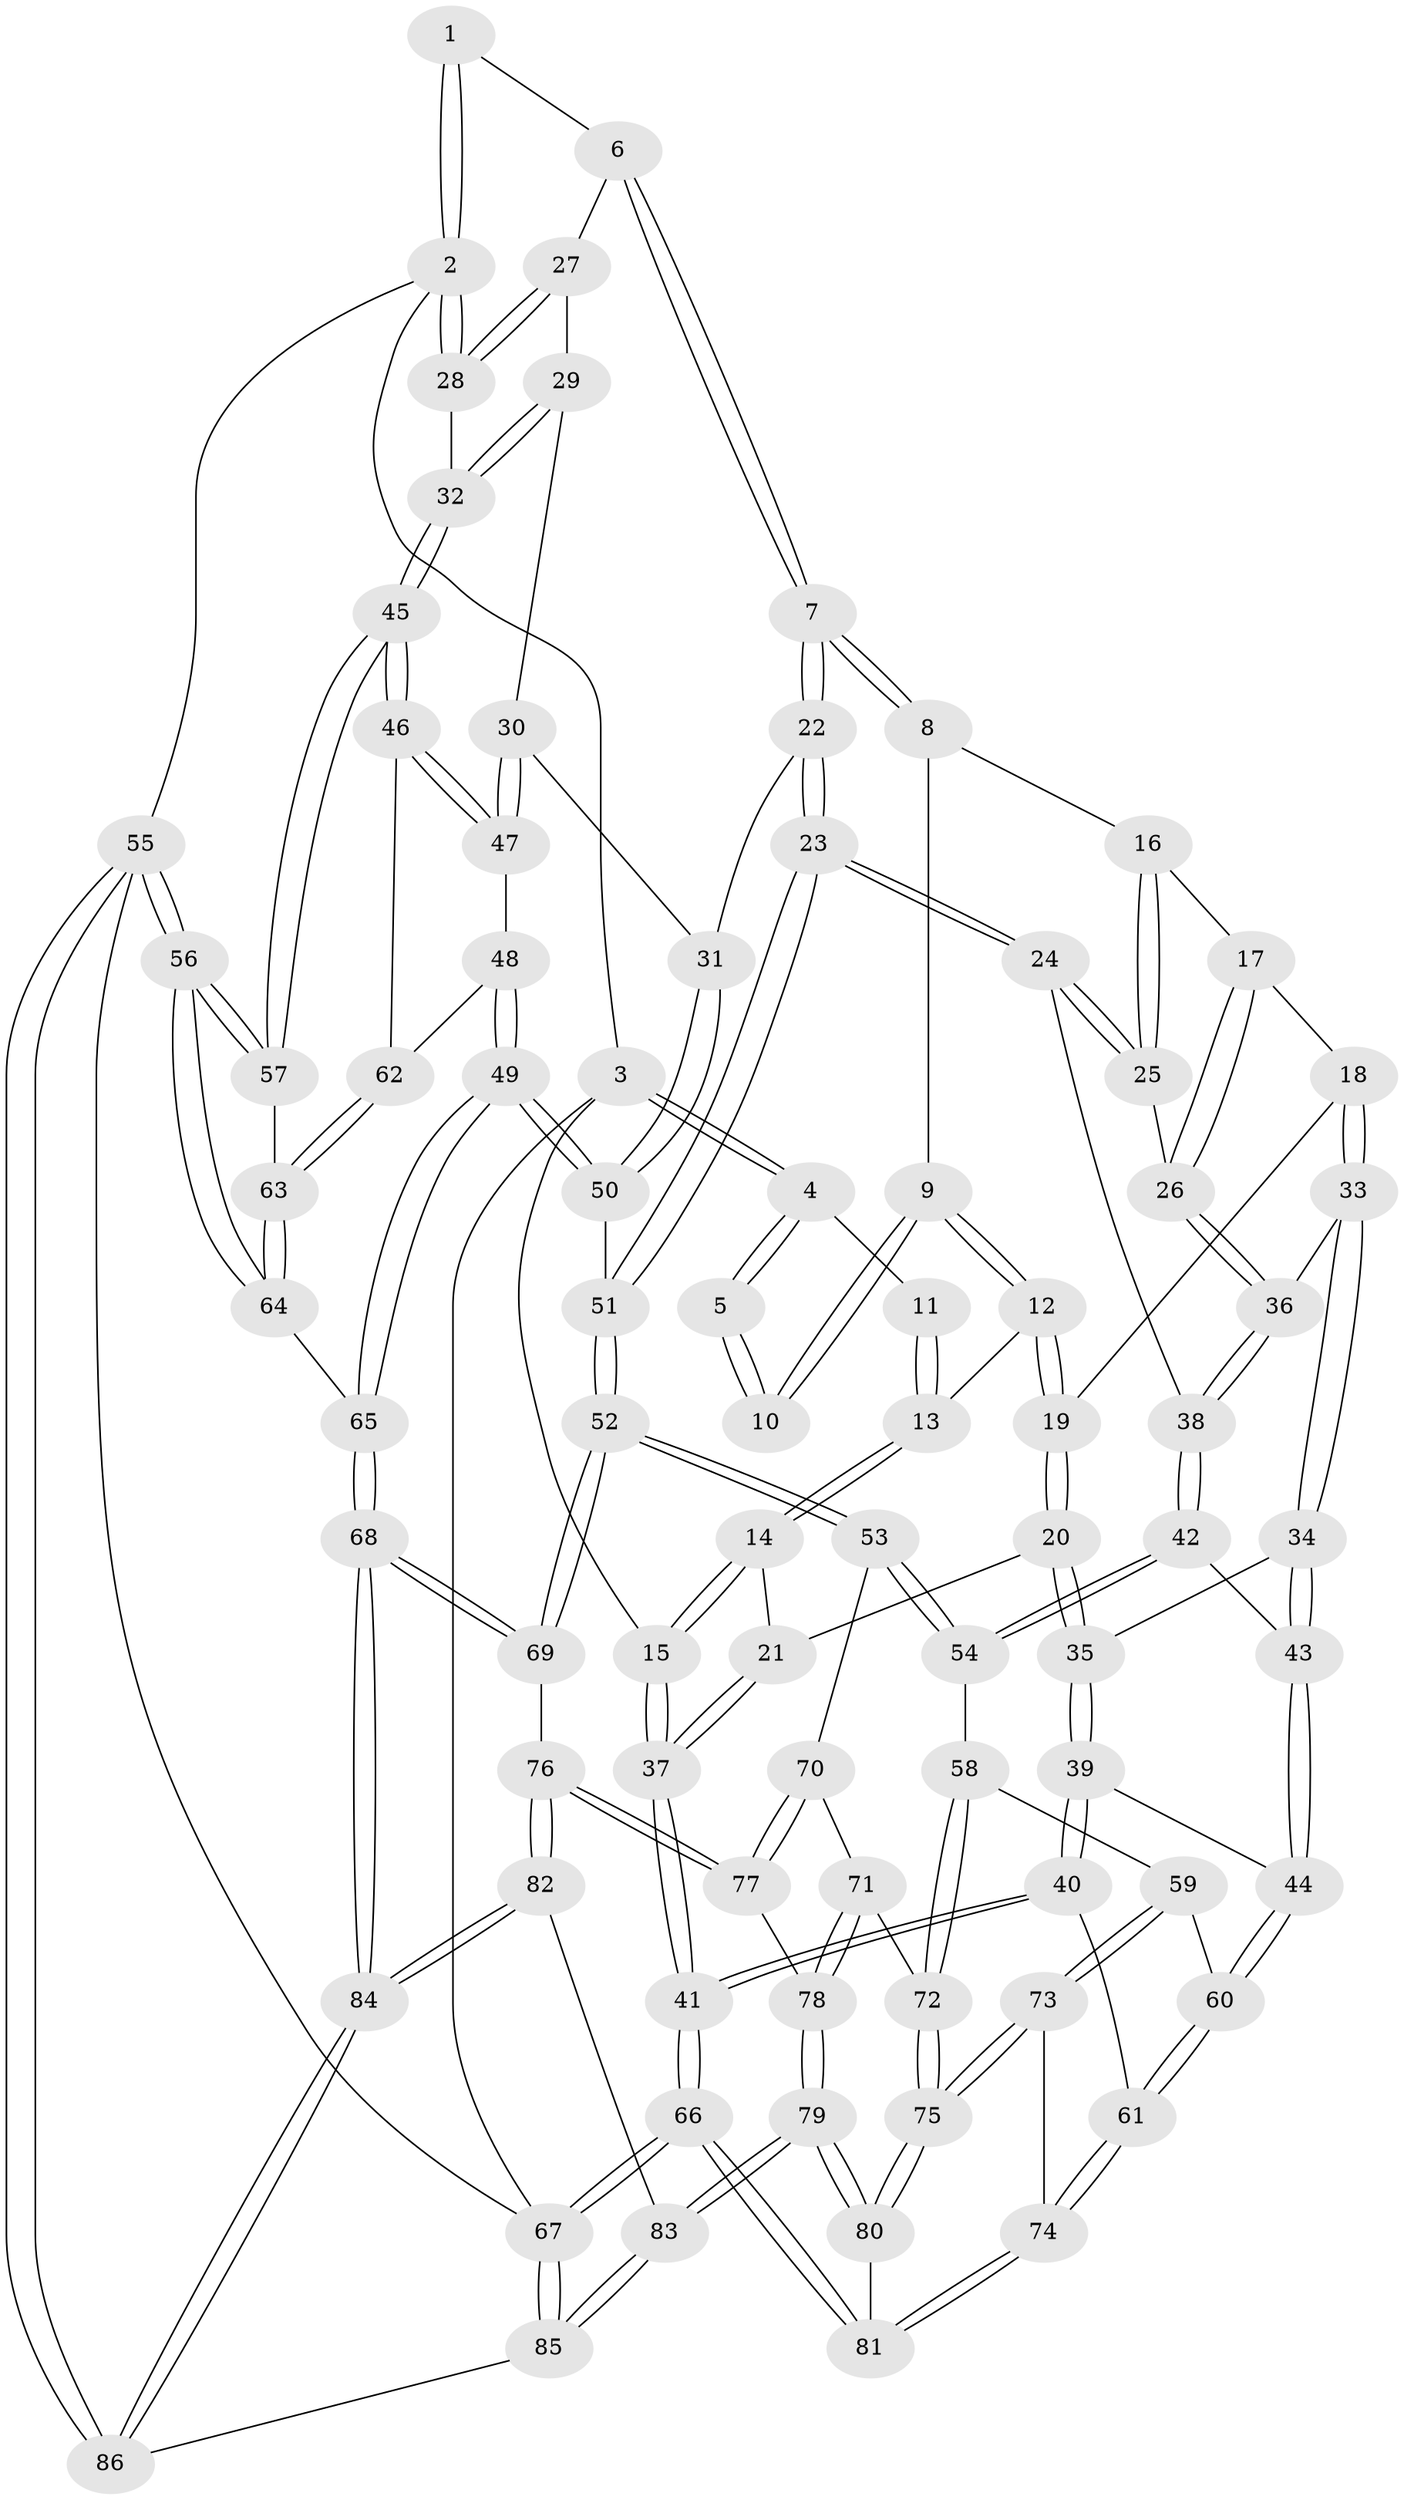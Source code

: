 // coarse degree distribution, {3: 0.058823529411764705, 8: 0.0196078431372549, 5: 0.37254901960784315, 4: 0.47058823529411764, 6: 0.0784313725490196}
// Generated by graph-tools (version 1.1) at 2025/42/03/06/25 10:42:28]
// undirected, 86 vertices, 212 edges
graph export_dot {
graph [start="1"]
  node [color=gray90,style=filled];
  1 [pos="+0.6391464167865816+0"];
  2 [pos="+1+0"];
  3 [pos="+0+0"];
  4 [pos="+0+0"];
  5 [pos="+0.4410525979631967+0"];
  6 [pos="+0.7334603456442622+0.14939925651399918"];
  7 [pos="+0.685315340461678+0.2790205828815921"];
  8 [pos="+0.41111373423537595+0.14911495543895487"];
  9 [pos="+0.40344172831943964+0"];
  10 [pos="+0.42527858839554206+0"];
  11 [pos="+0.10944669081794792+0.07810011255169642"];
  12 [pos="+0.1547257636681737+0.18699785600169877"];
  13 [pos="+0.13469144408028252+0.18426188726439155"];
  14 [pos="+0.10513841508528556+0.19848085998952852"];
  15 [pos="+0+0.20235975117032018"];
  16 [pos="+0.40883139061914964+0.16104595432843927"];
  17 [pos="+0.27261589214872545+0.2602085043312653"];
  18 [pos="+0.24755589992952576+0.26945721550574997"];
  19 [pos="+0.21335417647706828+0.25515962164357747"];
  20 [pos="+0.1478687322303652+0.3684639109367272"];
  21 [pos="+0.09543398754493675+0.32514133184466265"];
  22 [pos="+0.6724821728434365+0.37111519596013437"];
  23 [pos="+0.6020600701483281+0.413163121762576"];
  24 [pos="+0.48238069179088194+0.3750128419450278"];
  25 [pos="+0.4424717900298225+0.31642813748903165"];
  26 [pos="+0.3581802284591575+0.32435919367122606"];
  27 [pos="+0.8673382965842177+0.181976048628508"];
  28 [pos="+1+0.18713426134826516"];
  29 [pos="+0.8721288911626282+0.30499709839632005"];
  30 [pos="+0.7723061347705132+0.41452437829513944"];
  31 [pos="+0.7516931310015699+0.4091958271386155"];
  32 [pos="+1+0.32721669584164476"];
  33 [pos="+0.2714017577226525+0.3707333277842126"];
  34 [pos="+0.19451687450008537+0.39551687330806384"];
  35 [pos="+0.15339560249919368+0.3864362006448872"];
  36 [pos="+0.2721611998314584+0.37119877246516064"];
  37 [pos="+0+0.4331207277448003"];
  38 [pos="+0.3389618923058446+0.4761800591085885"];
  39 [pos="+0.10641089965470978+0.44956476037614207"];
  40 [pos="+0+0.536682401728715"];
  41 [pos="+0+0.5276144589237389"];
  42 [pos="+0.33698395083209154+0.4815529795897491"];
  43 [pos="+0.23404722968458783+0.5102219118789835"];
  44 [pos="+0.21591167840383452+0.5246664196517855"];
  45 [pos="+1+0.4185697068867281"];
  46 [pos="+1+0.4234570886382653"];
  47 [pos="+0.8516918110708259+0.4536003075919953"];
  48 [pos="+0.8495125273909802+0.5529219972891388"];
  49 [pos="+0.7652640151386324+0.6517740962046216"];
  50 [pos="+0.7440407957434961+0.6332897407157175"];
  51 [pos="+0.5715530164100613+0.5757736042628407"];
  52 [pos="+0.5174525169980219+0.6523983334512617"];
  53 [pos="+0.42729485360858466+0.6324911991393474"];
  54 [pos="+0.38267364830404094+0.5986740118431452"];
  55 [pos="+1+1"];
  56 [pos="+1+1"];
  57 [pos="+1+0.5994868912156114"];
  58 [pos="+0.23798014755492639+0.6446297948113124"];
  59 [pos="+0.21507210828544493+0.6404848049046087"];
  60 [pos="+0.19204480231807813+0.5876683203957815"];
  61 [pos="+0+0.5551315746126189"];
  62 [pos="+0.8938464267395968+0.6038103636383029"];
  63 [pos="+0.9189732250088104+0.6474379157831992"];
  64 [pos="+0.8091774772807478+0.8006792019167299"];
  65 [pos="+0.8068628673949038+0.7999317090524848"];
  66 [pos="+0+1"];
  67 [pos="+0+1"];
  68 [pos="+0.6526125166452125+0.8336920117742921"];
  69 [pos="+0.5389415050792786+0.7344469583956965"];
  70 [pos="+0.3659143379681018+0.6988673671585182"];
  71 [pos="+0.3083811237843333+0.729747301561037"];
  72 [pos="+0.29872893922629445+0.7269007342340169"];
  73 [pos="+0.16243848297633404+0.7190178914415097"];
  74 [pos="+0.12635982428024875+0.7282931151470948"];
  75 [pos="+0.22279160264419534+0.7821321557162757"];
  76 [pos="+0.4467677023544438+0.8131825482158812"];
  77 [pos="+0.37387021243835306+0.7994175461440717"];
  78 [pos="+0.3308740935291693+0.807635335933158"];
  79 [pos="+0.25943805318544755+0.8872901258261885"];
  80 [pos="+0.24821667522136223+0.8720468480376743"];
  81 [pos="+0.07632567370390882+0.8175746784825841"];
  82 [pos="+0.4137599280688275+0.9530480294792422"];
  83 [pos="+0.25961304987685657+0.8887240556231153"];
  84 [pos="+0.5370236805955211+1"];
  85 [pos="+0+1"];
  86 [pos="+0.5393214639721492+1"];
  1 -- 2;
  1 -- 2;
  1 -- 6;
  2 -- 3;
  2 -- 28;
  2 -- 28;
  2 -- 55;
  3 -- 4;
  3 -- 4;
  3 -- 15;
  3 -- 67;
  4 -- 5;
  4 -- 5;
  4 -- 11;
  5 -- 10;
  5 -- 10;
  6 -- 7;
  6 -- 7;
  6 -- 27;
  7 -- 8;
  7 -- 8;
  7 -- 22;
  7 -- 22;
  8 -- 9;
  8 -- 16;
  9 -- 10;
  9 -- 10;
  9 -- 12;
  9 -- 12;
  11 -- 13;
  11 -- 13;
  12 -- 13;
  12 -- 19;
  12 -- 19;
  13 -- 14;
  13 -- 14;
  14 -- 15;
  14 -- 15;
  14 -- 21;
  15 -- 37;
  15 -- 37;
  16 -- 17;
  16 -- 25;
  16 -- 25;
  17 -- 18;
  17 -- 26;
  17 -- 26;
  18 -- 19;
  18 -- 33;
  18 -- 33;
  19 -- 20;
  19 -- 20;
  20 -- 21;
  20 -- 35;
  20 -- 35;
  21 -- 37;
  21 -- 37;
  22 -- 23;
  22 -- 23;
  22 -- 31;
  23 -- 24;
  23 -- 24;
  23 -- 51;
  23 -- 51;
  24 -- 25;
  24 -- 25;
  24 -- 38;
  25 -- 26;
  26 -- 36;
  26 -- 36;
  27 -- 28;
  27 -- 28;
  27 -- 29;
  28 -- 32;
  29 -- 30;
  29 -- 32;
  29 -- 32;
  30 -- 31;
  30 -- 47;
  30 -- 47;
  31 -- 50;
  31 -- 50;
  32 -- 45;
  32 -- 45;
  33 -- 34;
  33 -- 34;
  33 -- 36;
  34 -- 35;
  34 -- 43;
  34 -- 43;
  35 -- 39;
  35 -- 39;
  36 -- 38;
  36 -- 38;
  37 -- 41;
  37 -- 41;
  38 -- 42;
  38 -- 42;
  39 -- 40;
  39 -- 40;
  39 -- 44;
  40 -- 41;
  40 -- 41;
  40 -- 61;
  41 -- 66;
  41 -- 66;
  42 -- 43;
  42 -- 54;
  42 -- 54;
  43 -- 44;
  43 -- 44;
  44 -- 60;
  44 -- 60;
  45 -- 46;
  45 -- 46;
  45 -- 57;
  45 -- 57;
  46 -- 47;
  46 -- 47;
  46 -- 62;
  47 -- 48;
  48 -- 49;
  48 -- 49;
  48 -- 62;
  49 -- 50;
  49 -- 50;
  49 -- 65;
  49 -- 65;
  50 -- 51;
  51 -- 52;
  51 -- 52;
  52 -- 53;
  52 -- 53;
  52 -- 69;
  52 -- 69;
  53 -- 54;
  53 -- 54;
  53 -- 70;
  54 -- 58;
  55 -- 56;
  55 -- 56;
  55 -- 86;
  55 -- 86;
  55 -- 67;
  56 -- 57;
  56 -- 57;
  56 -- 64;
  56 -- 64;
  57 -- 63;
  58 -- 59;
  58 -- 72;
  58 -- 72;
  59 -- 60;
  59 -- 73;
  59 -- 73;
  60 -- 61;
  60 -- 61;
  61 -- 74;
  61 -- 74;
  62 -- 63;
  62 -- 63;
  63 -- 64;
  63 -- 64;
  64 -- 65;
  65 -- 68;
  65 -- 68;
  66 -- 67;
  66 -- 67;
  66 -- 81;
  66 -- 81;
  67 -- 85;
  67 -- 85;
  68 -- 69;
  68 -- 69;
  68 -- 84;
  68 -- 84;
  69 -- 76;
  70 -- 71;
  70 -- 77;
  70 -- 77;
  71 -- 72;
  71 -- 78;
  71 -- 78;
  72 -- 75;
  72 -- 75;
  73 -- 74;
  73 -- 75;
  73 -- 75;
  74 -- 81;
  74 -- 81;
  75 -- 80;
  75 -- 80;
  76 -- 77;
  76 -- 77;
  76 -- 82;
  76 -- 82;
  77 -- 78;
  78 -- 79;
  78 -- 79;
  79 -- 80;
  79 -- 80;
  79 -- 83;
  79 -- 83;
  80 -- 81;
  82 -- 83;
  82 -- 84;
  82 -- 84;
  83 -- 85;
  83 -- 85;
  84 -- 86;
  84 -- 86;
  85 -- 86;
}
